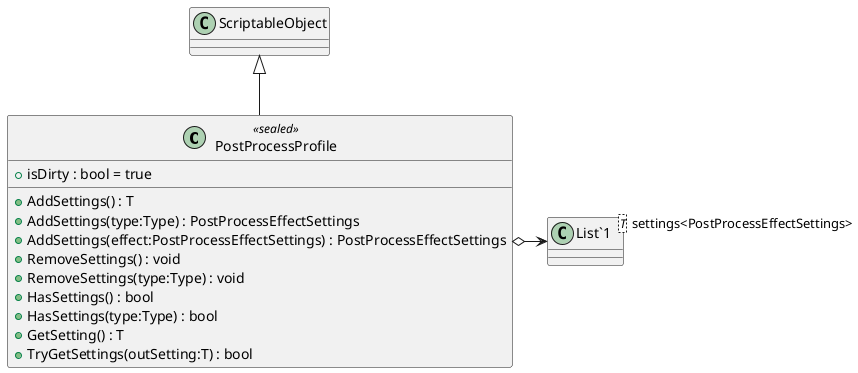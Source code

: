 @startuml
class PostProcessProfile <<sealed>> {
    + isDirty : bool = true
    + AddSettings() : T
    + AddSettings(type:Type) : PostProcessEffectSettings
    + AddSettings(effect:PostProcessEffectSettings) : PostProcessEffectSettings
    + RemoveSettings() : void
    + RemoveSettings(type:Type) : void
    + HasSettings() : bool
    + HasSettings(type:Type) : bool
    + GetSetting() : T
    + TryGetSettings(outSetting:T) : bool
}
class "List`1"<T> {
}
ScriptableObject <|-- PostProcessProfile
PostProcessProfile o-> "settings<PostProcessEffectSettings>" "List`1"
@enduml
